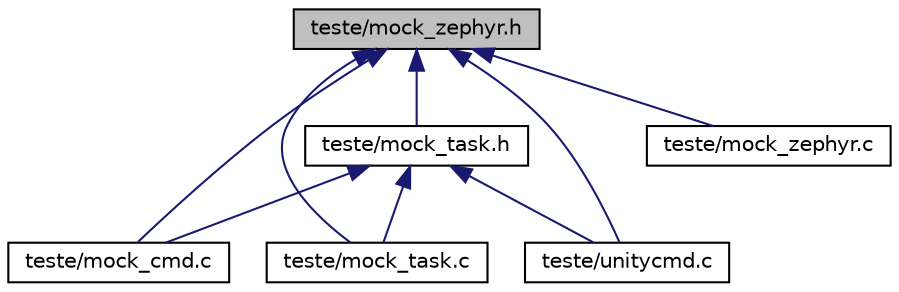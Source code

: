 digraph "teste/mock_zephyr.h"
{
 // LATEX_PDF_SIZE
  edge [fontname="Helvetica",fontsize="10",labelfontname="Helvetica",labelfontsize="10"];
  node [fontname="Helvetica",fontsize="10",shape=record];
  Node1 [label="teste/mock_zephyr.h",height=0.2,width=0.4,color="black", fillcolor="grey75", style="filled", fontcolor="black",tooltip="Cabeçalho para simulação do Zephyr RTOS em testes unitários."];
  Node1 -> Node2 [dir="back",color="midnightblue",fontsize="10",style="solid",fontname="Helvetica"];
  Node2 [label="teste/mock_cmd.c",height=0.2,width=0.4,color="black", fillcolor="white", style="filled",URL="$mock__cmd_8c.html",tooltip="Ficheiro para teste dos comandos do sistema SETR Mini-Projeto."];
  Node1 -> Node3 [dir="back",color="midnightblue",fontsize="10",style="solid",fontname="Helvetica"];
  Node3 [label="teste/mock_task.c",height=0.2,width=0.4,color="black", fillcolor="white", style="filled",URL="$mock__task_8c.html",tooltip="Ficheiro de criado para simular o comportamento das tasks do sistema SETR Mini-Projeto."];
  Node1 -> Node4 [dir="back",color="midnightblue",fontsize="10",style="solid",fontname="Helvetica"];
  Node4 [label="teste/mock_task.h",height=0.2,width=0.4,color="black", fillcolor="white", style="filled",URL="$mock__task_8h.html",tooltip="Cabeçalho para simulação de tarefas do sistema SETR Mini-Projeto."];
  Node4 -> Node2 [dir="back",color="midnightblue",fontsize="10",style="solid",fontname="Helvetica"];
  Node4 -> Node3 [dir="back",color="midnightblue",fontsize="10",style="solid",fontname="Helvetica"];
  Node4 -> Node5 [dir="back",color="midnightblue",fontsize="10",style="solid",fontname="Helvetica"];
  Node5 [label="teste/unitycmd.c",height=0.2,width=0.4,color="black", fillcolor="white", style="filled",URL="$unitycmd_8c.html",tooltip="Testes unitários para o módulo de comandos do sistema SETR Mini-Projeto."];
  Node1 -> Node6 [dir="back",color="midnightblue",fontsize="10",style="solid",fontname="Helvetica"];
  Node6 [label="teste/mock_zephyr.c",height=0.2,width=0.4,color="black", fillcolor="white", style="filled",URL="$mock__zephyr_8c.html",tooltip="Ficheiro de simulação do Zephyr RTOS para testes unitários."];
  Node1 -> Node5 [dir="back",color="midnightblue",fontsize="10",style="solid",fontname="Helvetica"];
}
